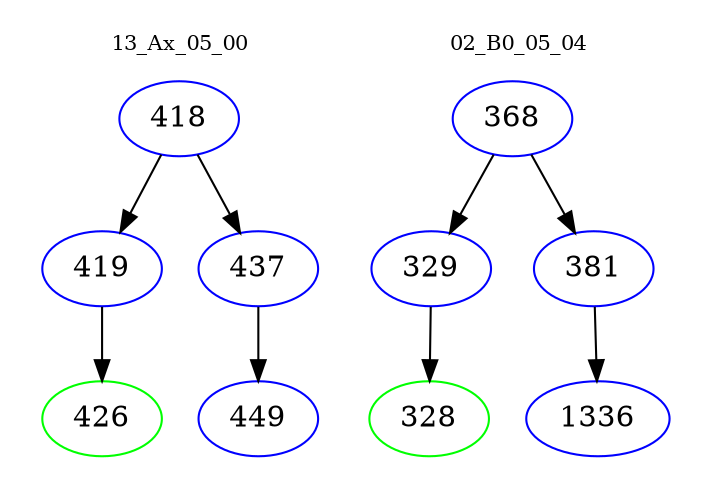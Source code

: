 digraph{
subgraph cluster_0 {
color = white
label = "13_Ax_05_00";
fontsize=10;
T0_418 [label="418", color="blue"]
T0_418 -> T0_419 [color="black"]
T0_419 [label="419", color="blue"]
T0_419 -> T0_426 [color="black"]
T0_426 [label="426", color="green"]
T0_418 -> T0_437 [color="black"]
T0_437 [label="437", color="blue"]
T0_437 -> T0_449 [color="black"]
T0_449 [label="449", color="blue"]
}
subgraph cluster_1 {
color = white
label = "02_B0_05_04";
fontsize=10;
T1_368 [label="368", color="blue"]
T1_368 -> T1_329 [color="black"]
T1_329 [label="329", color="blue"]
T1_329 -> T1_328 [color="black"]
T1_328 [label="328", color="green"]
T1_368 -> T1_381 [color="black"]
T1_381 [label="381", color="blue"]
T1_381 -> T1_1336 [color="black"]
T1_1336 [label="1336", color="blue"]
}
}
